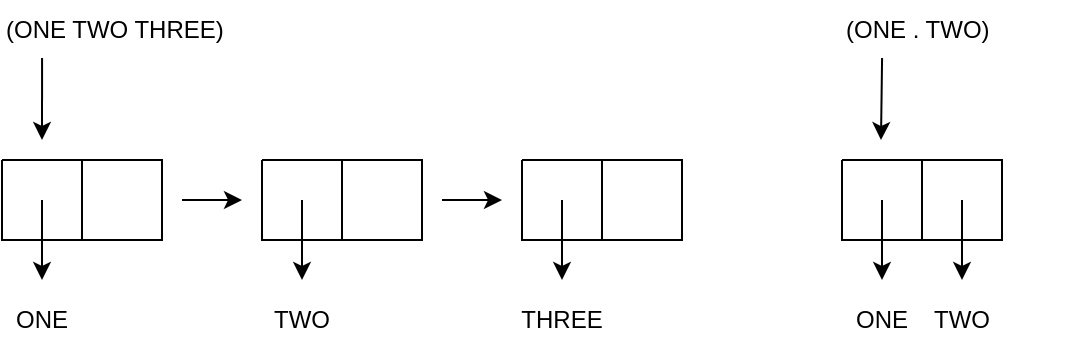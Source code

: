 <mxfile version="16.5.6" type="device"><diagram id="IgVY7a_BC9MwR5xifWp8" name="Page-1"><mxGraphModel dx="654" dy="430" grid="1" gridSize="10" guides="1" tooltips="1" connect="1" arrows="1" fold="1" page="1" pageScale="1" pageWidth="300" pageHeight="200" math="0" shadow="0"><root><mxCell id="0"/><mxCell id="1" parent="0"/><mxCell id="ZVB_iFOM6JpQ5N3fM_ME-21" value="(ONE TWO THREE)" style="text;html=1;strokeColor=none;fillColor=none;align=left;verticalAlign=middle;whiteSpace=wrap;rounded=0;" parent="1" vertex="1"><mxGeometry x="40" width="120" height="30" as="geometry"/></mxCell><mxCell id="ZVB_iFOM6JpQ5N3fM_ME-22" value="" style="endArrow=classic;html=1;rounded=0;entryX=0.5;entryY=0;entryDx=0;entryDy=0;exitX=0.167;exitY=0.967;exitDx=0;exitDy=0;exitPerimeter=0;" parent="1" source="ZVB_iFOM6JpQ5N3fM_ME-21" edge="1"><mxGeometry width="50" height="50" relative="1" as="geometry"><mxPoint x="60" y="40" as="sourcePoint"/><mxPoint x="60" y="70" as="targetPoint"/></mxGeometry></mxCell><mxCell id="kUo1HiyJ6Gm-BKcaHe5U-4" value="" style="group" parent="1" vertex="1" connectable="0"><mxGeometry x="40" y="80" width="80" height="60" as="geometry"/></mxCell><mxCell id="kUo1HiyJ6Gm-BKcaHe5U-1" value="" style="endArrow=none;html=1;rounded=0;" parent="kUo1HiyJ6Gm-BKcaHe5U-4" edge="1"><mxGeometry x="-0.5" y="136" width="50" height="50" relative="1" as="geometry"><mxPoint as="sourcePoint"/><mxPoint as="targetPoint"/><Array as="points"><mxPoint x="40"/><mxPoint x="40" y="40"/><mxPoint y="40"/></Array><mxPoint x="-26" y="-80" as="offset"/></mxGeometry></mxCell><mxCell id="kUo1HiyJ6Gm-BKcaHe5U-2" value="" style="endArrow=none;html=1;rounded=0;" parent="kUo1HiyJ6Gm-BKcaHe5U-4" edge="1"><mxGeometry x="-0.5" y="136" width="50" height="50" relative="1" as="geometry"><mxPoint x="40" as="sourcePoint"/><mxPoint x="40" as="targetPoint"/><Array as="points"><mxPoint x="80"/><mxPoint x="80" y="40"/><mxPoint x="40" y="40"/></Array><mxPoint x="-26" y="-80" as="offset"/></mxGeometry></mxCell><mxCell id="kUo1HiyJ6Gm-BKcaHe5U-3" value="" style="endArrow=classic;html=1;rounded=0;" parent="kUo1HiyJ6Gm-BKcaHe5U-4" edge="1"><mxGeometry width="50" height="50" relative="1" as="geometry"><mxPoint x="20" y="20" as="sourcePoint"/><mxPoint x="20" y="60" as="targetPoint"/></mxGeometry></mxCell><mxCell id="kUo1HiyJ6Gm-BKcaHe5U-6" value="ONE" style="text;html=1;strokeColor=none;fillColor=none;align=center;verticalAlign=middle;whiteSpace=wrap;rounded=0;" parent="1" vertex="1"><mxGeometry x="40" y="145" width="40" height="30" as="geometry"/></mxCell><mxCell id="kUo1HiyJ6Gm-BKcaHe5U-7" value="" style="endArrow=classic;html=1;rounded=0;" parent="1" edge="1"><mxGeometry width="50" height="50" relative="1" as="geometry"><mxPoint x="130" y="100" as="sourcePoint"/><mxPoint x="160" y="100" as="targetPoint"/></mxGeometry></mxCell><mxCell id="kUo1HiyJ6Gm-BKcaHe5U-8" value="" style="group" parent="1" vertex="1" connectable="0"><mxGeometry x="170" y="80" width="80" height="60" as="geometry"/></mxCell><mxCell id="kUo1HiyJ6Gm-BKcaHe5U-9" value="" style="endArrow=none;html=1;rounded=0;" parent="kUo1HiyJ6Gm-BKcaHe5U-8" edge="1"><mxGeometry x="-0.5" y="136" width="50" height="50" relative="1" as="geometry"><mxPoint as="sourcePoint"/><mxPoint as="targetPoint"/><Array as="points"><mxPoint x="40"/><mxPoint x="40" y="40"/><mxPoint y="40"/></Array><mxPoint x="-26" y="-80" as="offset"/></mxGeometry></mxCell><mxCell id="kUo1HiyJ6Gm-BKcaHe5U-10" value="" style="endArrow=none;html=1;rounded=0;" parent="kUo1HiyJ6Gm-BKcaHe5U-8" edge="1"><mxGeometry x="-0.5" y="136" width="50" height="50" relative="1" as="geometry"><mxPoint x="40" as="sourcePoint"/><mxPoint x="40" as="targetPoint"/><Array as="points"><mxPoint x="80"/><mxPoint x="80" y="40"/><mxPoint x="40" y="40"/></Array><mxPoint x="-26" y="-80" as="offset"/></mxGeometry></mxCell><mxCell id="kUo1HiyJ6Gm-BKcaHe5U-11" value="" style="endArrow=classic;html=1;rounded=0;" parent="kUo1HiyJ6Gm-BKcaHe5U-8" edge="1"><mxGeometry width="50" height="50" relative="1" as="geometry"><mxPoint x="20" y="20" as="sourcePoint"/><mxPoint x="20" y="60" as="targetPoint"/></mxGeometry></mxCell><mxCell id="kUo1HiyJ6Gm-BKcaHe5U-12" value="TWO" style="text;html=1;strokeColor=none;fillColor=none;align=center;verticalAlign=middle;whiteSpace=wrap;rounded=0;" parent="1" vertex="1"><mxGeometry x="170" y="145" width="40" height="30" as="geometry"/></mxCell><mxCell id="kUo1HiyJ6Gm-BKcaHe5U-13" value="" style="endArrow=classic;html=1;rounded=0;" parent="1" edge="1"><mxGeometry width="50" height="50" relative="1" as="geometry"><mxPoint x="260" y="100" as="sourcePoint"/><mxPoint x="290" y="100" as="targetPoint"/></mxGeometry></mxCell><mxCell id="kUo1HiyJ6Gm-BKcaHe5U-14" value="" style="group" parent="1" vertex="1" connectable="0"><mxGeometry x="300" y="80" width="80" height="60" as="geometry"/></mxCell><mxCell id="kUo1HiyJ6Gm-BKcaHe5U-15" value="" style="endArrow=none;html=1;rounded=0;" parent="kUo1HiyJ6Gm-BKcaHe5U-14" edge="1"><mxGeometry x="-0.5" y="136" width="50" height="50" relative="1" as="geometry"><mxPoint as="sourcePoint"/><mxPoint as="targetPoint"/><Array as="points"><mxPoint x="40"/><mxPoint x="40" y="40"/><mxPoint y="40"/></Array><mxPoint x="-26" y="-80" as="offset"/></mxGeometry></mxCell><mxCell id="kUo1HiyJ6Gm-BKcaHe5U-16" value="" style="endArrow=none;html=1;rounded=0;" parent="kUo1HiyJ6Gm-BKcaHe5U-14" edge="1"><mxGeometry x="-0.5" y="136" width="50" height="50" relative="1" as="geometry"><mxPoint x="40" as="sourcePoint"/><mxPoint x="40" as="targetPoint"/><Array as="points"><mxPoint x="80"/><mxPoint x="80" y="40"/><mxPoint x="40" y="40"/></Array><mxPoint x="-26" y="-80" as="offset"/></mxGeometry></mxCell><mxCell id="kUo1HiyJ6Gm-BKcaHe5U-17" value="" style="endArrow=classic;html=1;rounded=0;" parent="kUo1HiyJ6Gm-BKcaHe5U-14" edge="1"><mxGeometry width="50" height="50" relative="1" as="geometry"><mxPoint x="20" y="20" as="sourcePoint"/><mxPoint x="20" y="60" as="targetPoint"/></mxGeometry></mxCell><mxCell id="kUo1HiyJ6Gm-BKcaHe5U-18" value="THREE" style="text;html=1;strokeColor=none;fillColor=none;align=center;verticalAlign=middle;whiteSpace=wrap;rounded=0;" parent="1" vertex="1"><mxGeometry x="300" y="145" width="40" height="30" as="geometry"/></mxCell><mxCell id="kUo1HiyJ6Gm-BKcaHe5U-20" value="" style="group" parent="1" vertex="1" connectable="0"><mxGeometry x="460" y="80" width="80" height="60" as="geometry"/></mxCell><mxCell id="kUo1HiyJ6Gm-BKcaHe5U-21" value="" style="endArrow=none;html=1;rounded=0;" parent="kUo1HiyJ6Gm-BKcaHe5U-20" edge="1"><mxGeometry x="-0.5" y="136" width="50" height="50" relative="1" as="geometry"><mxPoint as="sourcePoint"/><mxPoint as="targetPoint"/><Array as="points"><mxPoint x="40"/><mxPoint x="40" y="40"/><mxPoint y="40"/></Array><mxPoint x="-26" y="-80" as="offset"/></mxGeometry></mxCell><mxCell id="kUo1HiyJ6Gm-BKcaHe5U-22" value="" style="endArrow=none;html=1;rounded=0;" parent="kUo1HiyJ6Gm-BKcaHe5U-20" edge="1"><mxGeometry x="-0.5" y="136" width="50" height="50" relative="1" as="geometry"><mxPoint x="40" as="sourcePoint"/><mxPoint x="40" as="targetPoint"/><Array as="points"><mxPoint x="80"/><mxPoint x="80" y="40"/><mxPoint x="40" y="40"/></Array><mxPoint x="-26" y="-80" as="offset"/></mxGeometry></mxCell><mxCell id="kUo1HiyJ6Gm-BKcaHe5U-23" value="" style="endArrow=classic;html=1;rounded=0;" parent="kUo1HiyJ6Gm-BKcaHe5U-20" edge="1"><mxGeometry width="50" height="50" relative="1" as="geometry"><mxPoint x="20" y="20" as="sourcePoint"/><mxPoint x="20" y="60" as="targetPoint"/></mxGeometry></mxCell><mxCell id="kUo1HiyJ6Gm-BKcaHe5U-24" value="ONE" style="text;html=1;strokeColor=none;fillColor=none;align=center;verticalAlign=middle;whiteSpace=wrap;rounded=0;" parent="1" vertex="1"><mxGeometry x="460" y="145" width="40" height="30" as="geometry"/></mxCell><mxCell id="kUo1HiyJ6Gm-BKcaHe5U-26" value="(ONE . TWO)" style="text;html=1;strokeColor=none;fillColor=none;align=left;verticalAlign=middle;whiteSpace=wrap;rounded=0;" parent="1" vertex="1"><mxGeometry x="460" width="120" height="30" as="geometry"/></mxCell><mxCell id="kUo1HiyJ6Gm-BKcaHe5U-27" value="" style="endArrow=classic;html=1;rounded=0;entryX=0.5;entryY=0;entryDx=0;entryDy=0;exitX=0.167;exitY=0.967;exitDx=0;exitDy=0;exitPerimeter=0;" parent="1" source="kUo1HiyJ6Gm-BKcaHe5U-26" edge="1"><mxGeometry width="50" height="50" relative="1" as="geometry"><mxPoint x="430" y="40" as="sourcePoint"/><mxPoint x="479.5" y="70" as="targetPoint"/></mxGeometry></mxCell><mxCell id="kUo1HiyJ6Gm-BKcaHe5U-28" value="" style="endArrow=classic;html=1;rounded=0;" parent="1" edge="1"><mxGeometry width="50" height="50" relative="1" as="geometry"><mxPoint x="520" y="100" as="sourcePoint"/><mxPoint x="520" y="140" as="targetPoint"/></mxGeometry></mxCell><mxCell id="kUo1HiyJ6Gm-BKcaHe5U-29" value="TWO" style="text;html=1;strokeColor=none;fillColor=none;align=center;verticalAlign=middle;whiteSpace=wrap;rounded=0;" parent="1" vertex="1"><mxGeometry x="500" y="145" width="40" height="30" as="geometry"/></mxCell></root></mxGraphModel></diagram></mxfile>